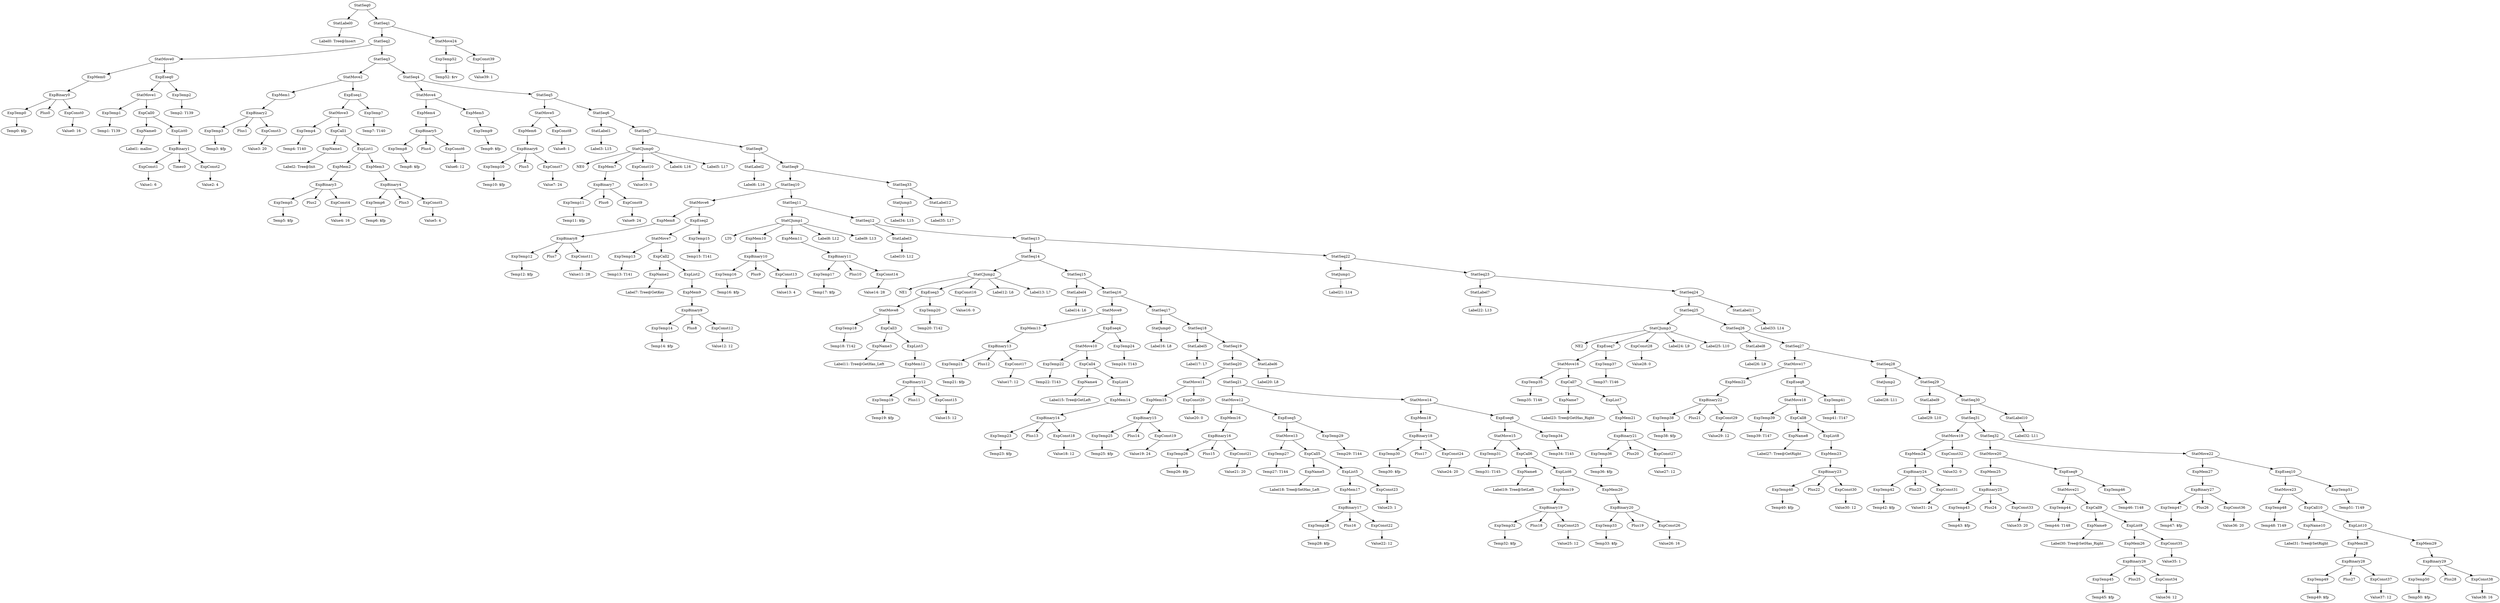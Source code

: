 digraph {
	ordering = out;
	ExpConst39 -> "Value39: 1";
	StatMove24 -> ExpTemp52;
	StatMove24 -> ExpConst39;
	ExpTemp52 -> "Temp52: $rv";
	StatJump3 -> "Label34: L15";
	StatSeq9 -> StatSeq10;
	StatSeq9 -> StatSeq33;
	StatLabel11 -> "Label33: L14";
	StatSeq24 -> StatSeq25;
	StatSeq24 -> StatLabel11;
	StatLabel10 -> "Label32: L11";
	StatSeq1 -> StatSeq2;
	StatSeq1 -> StatMove24;
	StatSeq30 -> StatSeq31;
	StatSeq30 -> StatLabel10;
	ExpEseq10 -> StatMove23;
	ExpEseq10 -> ExpTemp51;
	ExpMem29 -> ExpBinary29;
	ExpConst38 -> "Value38: 16";
	ExpTemp50 -> "Temp50: $fp";
	ExpList10 -> ExpMem28;
	ExpList10 -> ExpMem29;
	ExpConst37 -> "Value37: 12";
	ExpBinary28 -> ExpTemp49;
	ExpBinary28 -> Plus27;
	ExpBinary28 -> ExpConst37;
	ExpName10 -> "Label31: Tree@SetRight";
	ExpTemp48 -> "Temp48: T149";
	StatMove22 -> ExpMem27;
	StatMove22 -> ExpEseq10;
	ExpEseq9 -> StatMove21;
	ExpEseq9 -> ExpTemp46;
	ExpConst35 -> "Value35: 1";
	ExpCall10 -> ExpName10;
	ExpCall10 -> ExpList10;
	ExpMem26 -> ExpBinary26;
	ExpBinary26 -> ExpTemp45;
	ExpBinary26 -> Plus25;
	ExpBinary26 -> ExpConst34;
	ExpTemp45 -> "Temp45: $fp";
	ExpCall9 -> ExpName9;
	ExpCall9 -> ExpList9;
	ExpName9 -> "Label30: Tree@SetHas_Right";
	ExpMem27 -> ExpBinary27;
	StatMove21 -> ExpTemp44;
	StatMove21 -> ExpCall9;
	StatMove20 -> ExpMem25;
	StatMove20 -> ExpEseq9;
	ExpMem25 -> ExpBinary25;
	ExpTemp43 -> "Temp43: $fp";
	ExpConst32 -> "Value32: 0";
	ExpMem24 -> ExpBinary24;
	ExpConst31 -> "Value31: 24";
	ExpTemp42 -> "Temp42: $fp";
	ExpBinary29 -> ExpTemp50;
	ExpBinary29 -> Plus28;
	ExpBinary29 -> ExpConst38;
	StatLabel9 -> "Label29: L10";
	StatSeq28 -> StatJump2;
	StatSeq28 -> StatSeq29;
	ExpTemp51 -> "Temp51: T149";
	StatJump2 -> "Label28: L11";
	ExpTemp41 -> "Temp41: T147";
	ExpEseq8 -> StatMove18;
	ExpEseq8 -> ExpTemp41;
	ExpList8 -> ExpMem23;
	ExpBinary25 -> ExpTemp43;
	ExpBinary25 -> Plus24;
	ExpBinary25 -> ExpConst33;
	ExpMem23 -> ExpBinary23;
	ExpConst30 -> "Value30: 12";
	ExpCall8 -> ExpName8;
	ExpCall8 -> ExpList8;
	StatMove18 -> ExpTemp39;
	StatMove18 -> ExpCall8;
	ExpTemp39 -> "Temp39: T147";
	StatMove17 -> ExpMem22;
	StatMove17 -> ExpEseq8;
	ExpConst29 -> "Value29: 12";
	ExpTemp32 -> "Temp32: $fp";
	ExpMem11 -> ExpBinary11;
	ExpTemp44 -> "Temp44: T148";
	StatMove11 -> ExpMem15;
	StatMove11 -> ExpConst20;
	ExpTemp23 -> "Temp23: $fp";
	StatSeq13 -> StatSeq14;
	StatSeq13 -> StatSeq22;
	ExpMem10 -> ExpBinary10;
	ExpTemp10 -> "Temp10: $fp";
	ExpCall6 -> ExpName6;
	ExpCall6 -> ExpList6;
	ExpConst34 -> "Value34: 12";
	StatCJump1 -> LT0;
	StatCJump1 -> ExpMem10;
	StatCJump1 -> ExpMem11;
	StatCJump1 -> "Label8: L12";
	StatCJump1 -> "Label9: L13";
	ExpCall3 -> ExpName3;
	ExpCall3 -> ExpList3;
	ExpConst25 -> "Value25: 12";
	ExpEseq2 -> StatMove7;
	ExpEseq2 -> ExpTemp15;
	ExpTemp1 -> "Temp1: T139";
	ExpList1 -> ExpMem2;
	ExpList1 -> ExpMem3;
	ExpBinary4 -> ExpTemp6;
	ExpBinary4 -> Plus3;
	ExpBinary4 -> ExpConst5;
	StatMove23 -> ExpTemp48;
	StatMove23 -> ExpCall10;
	ExpTemp35 -> "Temp35: T146";
	ExpList2 -> ExpMem9;
	ExpTemp22 -> "Temp22: T143";
	ExpConst19 -> "Value19: 24";
	StatMove12 -> ExpMem16;
	StatMove12 -> ExpEseq5;
	ExpBinary10 -> ExpTemp16;
	ExpBinary10 -> Plus9;
	ExpBinary10 -> ExpConst13;
	ExpTemp13 -> "Temp13: T141";
	ExpTemp47 -> "Temp47: $fp";
	ExpConst11 -> "Value11: 28";
	StatLabel2 -> "Label6: L16";
	StatMove5 -> ExpMem6;
	StatMove5 -> ExpConst8;
	ExpConst14 -> "Value14: 28";
	ExpConst9 -> "Value9: 24";
	ExpName2 -> "Label7: Tree@GetKey";
	StatSeq7 -> StatCJump0;
	StatSeq7 -> StatSeq8;
	StatSeq16 -> StatMove9;
	StatSeq16 -> StatSeq17;
	ExpConst27 -> "Value27: 12";
	ExpMem8 -> ExpBinary8;
	StatSeq6 -> StatLabel1;
	StatSeq6 -> StatSeq7;
	StatLabel1 -> "Label3: L15";
	ExpConst36 -> "Value36: 20";
	StatSeq5 -> StatMove5;
	StatSeq5 -> StatSeq6;
	StatCJump2 -> NE1;
	StatCJump2 -> ExpEseq3;
	StatCJump2 -> ExpConst16;
	StatCJump2 -> "Label12: L6";
	StatCJump2 -> "Label13: L7";
	ExpTemp16 -> "Temp16: $fp";
	ExpBinary6 -> ExpTemp10;
	ExpBinary6 -> Plus5;
	ExpBinary6 -> ExpConst7;
	StatJump1 -> "Label21: L14";
	StatSeq2 -> StatMove0;
	StatSeq2 -> StatSeq3;
	ExpTemp2 -> "Temp2: T139";
	ExpEseq0 -> StatMove1;
	ExpEseq0 -> ExpTemp2;
	ExpTemp11 -> "Temp11: $fp";
	StatCJump0 -> NE0;
	StatCJump0 -> ExpMem7;
	StatCJump0 -> ExpConst10;
	StatCJump0 -> "Label4: L16";
	StatCJump0 -> "Label5: L17";
	ExpTemp17 -> "Temp17: $fp";
	ExpConst3 -> "Value3: 20";
	ExpCall0 -> ExpName0;
	ExpCall0 -> ExpList0;
	ExpTemp12 -> "Temp12: $fp";
	ExpTemp14 -> "Temp14: $fp";
	StatLabel6 -> "Label20: L8";
	ExpBinary22 -> ExpTemp38;
	ExpBinary22 -> Plus21;
	ExpBinary22 -> ExpConst29;
	ExpTemp33 -> "Temp33: $fp";
	StatLabel12 -> "Label35: L17";
	ExpBinary0 -> ExpTemp0;
	ExpBinary0 -> Plus0;
	ExpBinary0 -> ExpConst0;
	ExpBinary11 -> ExpTemp17;
	ExpBinary11 -> Plus10;
	ExpBinary11 -> ExpConst14;
	ExpBinary14 -> ExpTemp23;
	ExpBinary14 -> Plus13;
	ExpBinary14 -> ExpConst18;
	StatMove0 -> ExpMem0;
	StatMove0 -> ExpEseq0;
	StatSeq8 -> StatLabel2;
	StatSeq8 -> StatSeq9;
	StatSeq0 -> StatLabel0;
	StatSeq0 -> StatSeq1;
	StatSeq26 -> StatLabel8;
	StatSeq26 -> StatSeq27;
	ExpBinary8 -> ExpTemp12;
	ExpBinary8 -> Plus7;
	ExpBinary8 -> ExpConst11;
	ExpConst5 -> "Value5: 4";
	ExpConst23 -> "Value23: 1";
	ExpMem21 -> ExpBinary21;
	ExpTemp5 -> "Temp5: $fp";
	ExpBinary17 -> ExpTemp28;
	ExpBinary17 -> Plus16;
	ExpBinary17 -> ExpConst22;
	ExpMem9 -> ExpBinary9;
	ExpConst6 -> "Value6: 12";
	ExpMem1 -> ExpBinary2;
	ExpBinary1 -> ExpConst1;
	ExpBinary1 -> Times0;
	ExpBinary1 -> ExpConst2;
	ExpConst10 -> "Value10: 0";
	ExpConst1 -> "Value1: 6";
	ExpBinary27 -> ExpTemp47;
	ExpBinary27 -> Plus26;
	ExpBinary27 -> ExpConst36;
	StatMove1 -> ExpTemp1;
	StatMove1 -> ExpCall0;
	ExpConst12 -> "Value12: 12";
	ExpBinary24 -> ExpTemp42;
	ExpBinary24 -> Plus23;
	ExpBinary24 -> ExpConst31;
	ExpBinary9 -> ExpTemp14;
	ExpBinary9 -> Plus8;
	ExpBinary9 -> ExpConst12;
	ExpTemp8 -> "Temp8: $fp";
	ExpMem15 -> ExpBinary15;
	ExpMem16 -> ExpBinary16;
	ExpBinary2 -> ExpTemp3;
	ExpBinary2 -> Plus1;
	ExpBinary2 -> ExpConst3;
	ExpTemp19 -> "Temp19: $fp";
	StatSeq17 -> StatJump0;
	StatSeq17 -> StatSeq18;
	ExpMem22 -> ExpBinary22;
	ExpMem5 -> ExpTemp9;
	ExpName0 -> "Label1: malloc";
	ExpConst8 -> "Value8: 1";
	ExpTemp20 -> "Temp20: T142";
	ExpMem28 -> ExpBinary28;
	ExpName8 -> "Label27: Tree@GetRight";
	StatMove2 -> ExpMem1;
	StatMove2 -> ExpEseq1;
	ExpBinary13 -> ExpTemp21;
	ExpBinary13 -> Plus12;
	ExpBinary13 -> ExpConst17;
	StatSeq12 -> StatLabel3;
	StatSeq12 -> StatSeq13;
	ExpTemp4 -> "Temp4: T140";
	StatLabel5 -> "Label17: L7";
	StatMove19 -> ExpMem24;
	StatMove19 -> ExpConst32;
	ExpTemp0 -> "Temp0: $fp";
	StatMove7 -> ExpTemp13;
	StatMove7 -> ExpCall2;
	ExpTemp7 -> "Temp7: T140";
	StatLabel0 -> "Label0: Tree@Insert";
	ExpConst24 -> "Value24: 20";
	StatSeq10 -> StatMove6;
	StatSeq10 -> StatSeq11;
	StatMove13 -> ExpTemp27;
	StatMove13 -> ExpCall5;
	ExpTemp15 -> "Temp15: T141";
	ExpName1 -> "Label2: Tree@Init";
	ExpCall2 -> ExpName2;
	ExpCall2 -> ExpList2;
	ExpConst2 -> "Value2: 4";
	ExpTemp40 -> "Temp40: $fp";
	ExpBinary3 -> ExpTemp5;
	ExpBinary3 -> Plus2;
	ExpBinary3 -> ExpConst4;
	ExpTemp46 -> "Temp46: T148";
	ExpConst13 -> "Value13: 4";
	ExpMem7 -> ExpBinary7;
	StatMove15 -> ExpTemp31;
	StatMove15 -> ExpCall6;
	ExpConst4 -> "Value4: 16";
	ExpCall1 -> ExpName1;
	ExpCall1 -> ExpList1;
	ExpMem19 -> ExpBinary19;
	ExpConst0 -> "Value0: 16";
	StatSeq3 -> StatMove2;
	StatSeq3 -> StatSeq4;
	ExpMem2 -> ExpBinary3;
	StatSeq11 -> StatCJump1;
	StatSeq11 -> StatSeq12;
	ExpBinary15 -> ExpTemp25;
	ExpBinary15 -> Plus14;
	ExpBinary15 -> ExpConst19;
	StatSeq20 -> StatMove11;
	StatSeq20 -> StatSeq21;
	ExpBinary7 -> ExpTemp11;
	ExpBinary7 -> Plus6;
	ExpBinary7 -> ExpConst9;
	ExpBinary5 -> ExpTemp8;
	ExpBinary5 -> Plus4;
	ExpBinary5 -> ExpConst6;
	StatSeq27 -> StatMove17;
	StatSeq27 -> StatSeq28;
	ExpTemp9 -> "Temp9: $fp";
	ExpCall4 -> ExpName4;
	ExpCall4 -> ExpList4;
	ExpList6 -> ExpMem19;
	ExpList6 -> ExpMem20;
	ExpName3 -> "Label11: Tree@GetHas_Left";
	ExpList7 -> ExpMem21;
	StatMove6 -> ExpMem8;
	StatMove6 -> ExpEseq2;
	ExpBinary12 -> ExpTemp19;
	ExpBinary12 -> Plus11;
	ExpBinary12 -> ExpConst15;
	ExpConst26 -> "Value26: 16";
	ExpConst18 -> "Value18: 12";
	ExpName5 -> "Label18: Tree@SetHas_Left";
	ExpConst15 -> "Value15: 12";
	ExpMem12 -> ExpBinary12;
	ExpBinary23 -> ExpTemp40;
	ExpBinary23 -> Plus22;
	ExpBinary23 -> ExpConst30;
	StatMove16 -> ExpTemp35;
	StatMove16 -> ExpCall7;
	ExpList3 -> ExpMem12;
	StatSeq32 -> StatMove20;
	StatSeq32 -> StatMove22;
	ExpTemp28 -> "Temp28: $fp";
	StatMove8 -> ExpTemp18;
	StatMove8 -> ExpCall3;
	ExpBinary20 -> ExpTemp33;
	ExpBinary20 -> Plus19;
	ExpBinary20 -> ExpConst26;
	ExpEseq3 -> StatMove8;
	ExpEseq3 -> ExpTemp20;
	ExpTemp25 -> "Temp25: $fp";
	ExpMem6 -> ExpBinary6;
	ExpConst16 -> "Value16: 0";
	StatLabel4 -> "Label14: L6";
	StatSeq23 -> StatLabel7;
	StatSeq23 -> StatSeq24;
	StatSeq33 -> StatJump3;
	StatSeq33 -> StatLabel12;
	StatSeq15 -> StatLabel4;
	StatSeq15 -> StatSeq16;
	ExpConst7 -> "Value7: 24";
	ExpTemp21 -> "Temp21: $fp";
	ExpConst17 -> "Value17: 12";
	StatSeq14 -> StatCJump2;
	StatSeq14 -> StatSeq15;
	ExpMem13 -> ExpBinary13;
	StatMove4 -> ExpMem4;
	StatMove4 -> ExpMem5;
	StatMove9 -> ExpMem13;
	StatMove9 -> ExpEseq4;
	ExpMem4 -> ExpBinary5;
	StatMove10 -> ExpTemp22;
	StatMove10 -> ExpCall4;
	ExpName4 -> "Label15: Tree@GetLeft";
	StatSeq31 -> StatMove19;
	StatSeq31 -> StatSeq32;
	ExpMem14 -> ExpBinary14;
	ExpList4 -> ExpMem14;
	ExpTemp27 -> "Temp27: T144";
	ExpMem3 -> ExpBinary4;
	ExpEseq4 -> StatMove10;
	ExpEseq4 -> ExpTemp24;
	ExpEseq6 -> StatMove15;
	ExpEseq6 -> ExpTemp34;
	ExpEseq1 -> StatMove3;
	ExpEseq1 -> ExpTemp7;
	StatJump0 -> "Label16: L8";
	ExpName7 -> "Label23: Tree@GetHas_Right";
	StatLabel3 -> "Label10: L12";
	StatSeq18 -> StatLabel5;
	StatSeq18 -> StatSeq19;
	StatSeq29 -> StatLabel9;
	StatSeq29 -> StatSeq30;
	ExpConst20 -> "Value20: 0";
	ExpTemp26 -> "Temp26: $fp";
	ExpBinary16 -> ExpTemp26;
	ExpBinary16 -> Plus15;
	ExpBinary16 -> ExpConst21;
	ExpTemp18 -> "Temp18: T142";
	ExpConst28 -> "Value28: 0";
	ExpTemp49 -> "Temp49: $fp";
	ExpConst33 -> "Value33: 20";
	ExpConst21 -> "Value21: 20";
	ExpCall5 -> ExpName5;
	ExpCall5 -> ExpList5;
	ExpList0 -> ExpBinary1;
	ExpConst22 -> "Value22: 12";
	ExpMem17 -> ExpBinary17;
	ExpTemp31 -> "Temp31: T145";
	ExpTemp24 -> "Temp24: T143";
	ExpList5 -> ExpMem17;
	ExpList5 -> ExpConst23;
	ExpTemp29 -> "Temp29: T144";
	StatSeq21 -> StatMove12;
	StatSeq21 -> StatMove14;
	ExpTemp30 -> "Temp30: $fp";
	ExpEseq5 -> StatMove13;
	ExpEseq5 -> ExpTemp29;
	ExpMem18 -> ExpBinary18;
	StatMove14 -> ExpMem18;
	StatMove14 -> ExpEseq6;
	ExpCall7 -> ExpName7;
	ExpCall7 -> ExpList7;
	ExpTemp38 -> "Temp38: $fp";
	ExpName6 -> "Label19: Tree@SetLeft";
	ExpBinary19 -> ExpTemp32;
	ExpBinary19 -> Plus18;
	ExpBinary19 -> ExpConst25;
	ExpMem20 -> ExpBinary20;
	StatLabel7 -> "Label22: L13";
	ExpTemp34 -> "Temp34: T145";
	StatSeq19 -> StatSeq20;
	StatSeq19 -> StatLabel6;
	StatSeq22 -> StatJump1;
	StatSeq22 -> StatSeq23;
	ExpList9 -> ExpMem26;
	ExpList9 -> ExpConst35;
	ExpBinary21 -> ExpTemp36;
	ExpBinary21 -> Plus20;
	ExpBinary21 -> ExpConst27;
	StatCJump3 -> NE2;
	StatCJump3 -> ExpEseq7;
	StatCJump3 -> ExpConst28;
	StatCJump3 -> "Label24: L9";
	StatCJump3 -> "Label25: L10";
	StatSeq4 -> StatMove4;
	StatSeq4 -> StatSeq5;
	ExpMem0 -> ExpBinary0;
	ExpTemp36 -> "Temp36: $fp";
	ExpTemp37 -> "Temp37: T146";
	StatMove3 -> ExpTemp4;
	StatMove3 -> ExpCall1;
	ExpEseq7 -> StatMove16;
	ExpEseq7 -> ExpTemp37;
	StatSeq25 -> StatCJump3;
	StatSeq25 -> StatSeq26;
	ExpTemp3 -> "Temp3: $fp";
	ExpTemp6 -> "Temp6: $fp";
	ExpBinary18 -> ExpTemp30;
	ExpBinary18 -> Plus17;
	ExpBinary18 -> ExpConst24;
	StatLabel8 -> "Label26: L9";
}

